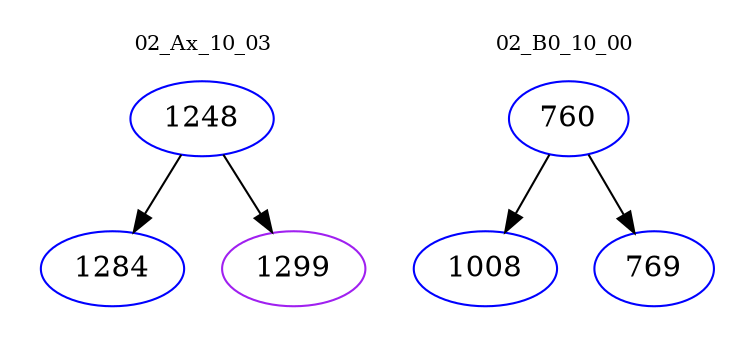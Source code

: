 digraph{
subgraph cluster_0 {
color = white
label = "02_Ax_10_03";
fontsize=10;
T0_1248 [label="1248", color="blue"]
T0_1248 -> T0_1284 [color="black"]
T0_1284 [label="1284", color="blue"]
T0_1248 -> T0_1299 [color="black"]
T0_1299 [label="1299", color="purple"]
}
subgraph cluster_1 {
color = white
label = "02_B0_10_00";
fontsize=10;
T1_760 [label="760", color="blue"]
T1_760 -> T1_1008 [color="black"]
T1_1008 [label="1008", color="blue"]
T1_760 -> T1_769 [color="black"]
T1_769 [label="769", color="blue"]
}
}
